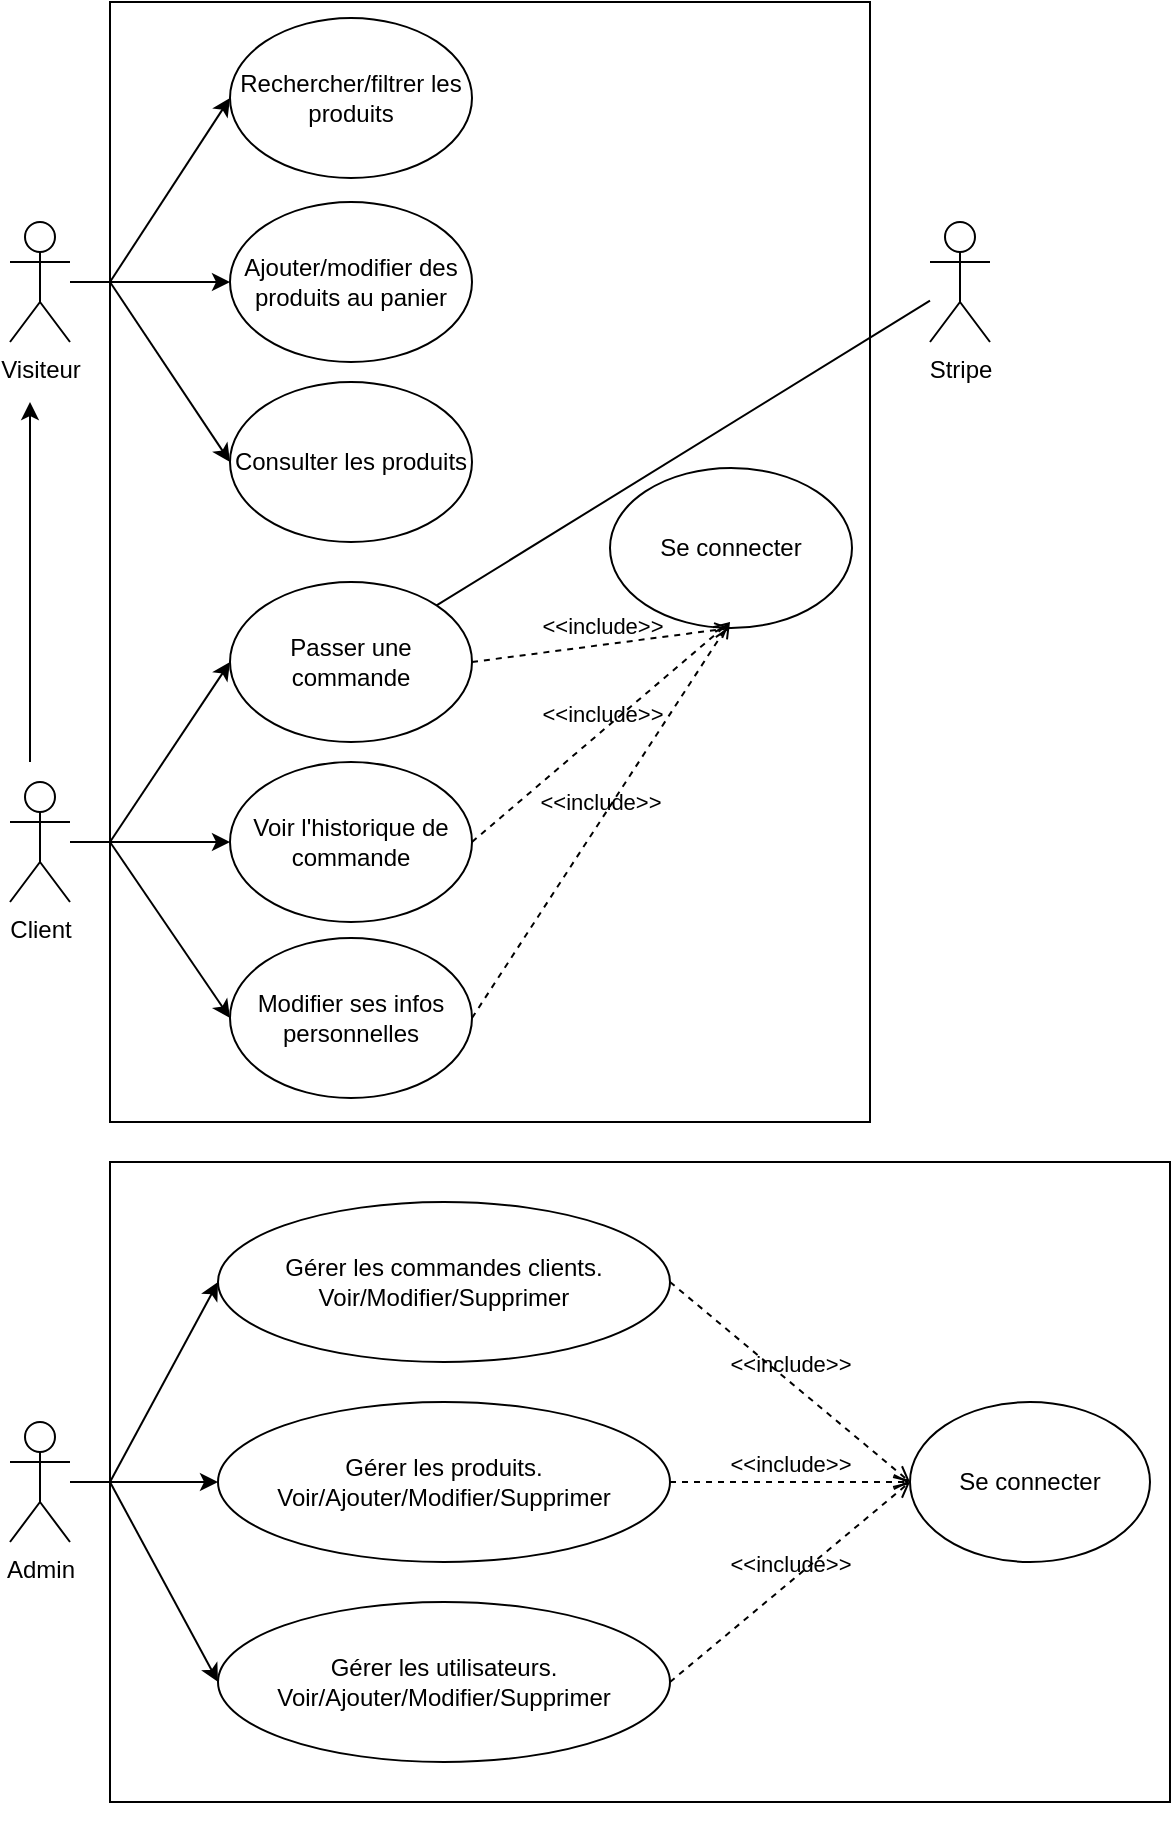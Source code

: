 <mxfile version="27.1.3">
  <diagram name="Page-1" id="l9ChbhRvst5GjHAuYF4F">
    <mxGraphModel dx="420" dy="609" grid="1" gridSize="10" guides="1" tooltips="1" connect="1" arrows="1" fold="1" page="1" pageScale="1" pageWidth="827" pageHeight="1169" math="0" shadow="0">
      <root>
        <mxCell id="0" />
        <mxCell id="1" parent="0" />
        <mxCell id="P_mC4A6f9vnjeNt6iUem-62" value="" style="rounded=0;whiteSpace=wrap;html=1;" vertex="1" parent="1">
          <mxGeometry x="900" y="610" width="530" height="320" as="geometry" />
        </mxCell>
        <mxCell id="P_mC4A6f9vnjeNt6iUem-49" value="" style="rounded=0;whiteSpace=wrap;html=1;" vertex="1" parent="1">
          <mxGeometry x="900" y="30" width="380" height="560" as="geometry" />
        </mxCell>
        <mxCell id="P_mC4A6f9vnjeNt6iUem-64" value="" style="edgeStyle=orthogonalEdgeStyle;rounded=0;orthogonalLoop=1;jettySize=auto;html=1;" edge="1" parent="1" source="A7iMjxdRpYyRBDbrkgux-38" target="A7iMjxdRpYyRBDbrkgux-49">
          <mxGeometry relative="1" as="geometry" />
        </mxCell>
        <mxCell id="A7iMjxdRpYyRBDbrkgux-38" value="Admin" style="shape=umlActor;verticalLabelPosition=bottom;verticalAlign=top;html=1;outlineConnect=0;" parent="1" vertex="1">
          <mxGeometry x="850" y="740" width="30" height="60" as="geometry" />
        </mxCell>
        <mxCell id="A7iMjxdRpYyRBDbrkgux-47" value="Gérer les utilisateurs. Voir/Ajouter/Modifier/Supprimer" style="ellipse;whiteSpace=wrap;html=1;" parent="1" vertex="1">
          <mxGeometry x="954" y="830" width="226" height="80" as="geometry" />
        </mxCell>
        <mxCell id="A7iMjxdRpYyRBDbrkgux-48" value="&lt;div&gt;Se connecter&lt;/div&gt;" style="ellipse;whiteSpace=wrap;html=1;" parent="1" vertex="1">
          <mxGeometry x="1300" y="730" width="120" height="80" as="geometry" />
        </mxCell>
        <mxCell id="A7iMjxdRpYyRBDbrkgux-49" value="Gérer les produits. Voir/Ajouter/Modifier/Supprimer" style="ellipse;whiteSpace=wrap;html=1;" parent="1" vertex="1">
          <mxGeometry x="954" y="730" width="226" height="80" as="geometry" />
        </mxCell>
        <mxCell id="A7iMjxdRpYyRBDbrkgux-50" value="Gérer les commandes clients. Voir/Modifier/Supprimer" style="ellipse;whiteSpace=wrap;html=1;" parent="1" vertex="1">
          <mxGeometry x="954" y="630" width="226" height="80" as="geometry" />
        </mxCell>
        <mxCell id="A7iMjxdRpYyRBDbrkgux-71" value="" style="endArrow=classic;html=1;rounded=0;entryX=0;entryY=0.5;entryDx=0;entryDy=0;" parent="1" target="A7iMjxdRpYyRBDbrkgux-50" edge="1">
          <mxGeometry width="50" height="50" relative="1" as="geometry">
            <mxPoint x="900" y="770" as="sourcePoint" />
            <mxPoint x="990" y="790" as="targetPoint" />
          </mxGeometry>
        </mxCell>
        <mxCell id="P_mC4A6f9vnjeNt6iUem-3" value="Consulter les produits" style="ellipse;whiteSpace=wrap;html=1;" vertex="1" parent="1">
          <mxGeometry x="960" y="220" width="121" height="80" as="geometry" />
        </mxCell>
        <mxCell id="P_mC4A6f9vnjeNt6iUem-4" value="Rechercher/filtrer les produits" style="ellipse;whiteSpace=wrap;html=1;" vertex="1" parent="1">
          <mxGeometry x="960" y="38" width="121" height="80" as="geometry" />
        </mxCell>
        <mxCell id="P_mC4A6f9vnjeNt6iUem-7" value="Ajouter/modifier des produits au panier" style="ellipse;whiteSpace=wrap;html=1;" vertex="1" parent="1">
          <mxGeometry x="960" y="130" width="121" height="80" as="geometry" />
        </mxCell>
        <mxCell id="P_mC4A6f9vnjeNt6iUem-9" value="Passer une commande " style="ellipse;whiteSpace=wrap;html=1;" vertex="1" parent="1">
          <mxGeometry x="960" y="320" width="121" height="80" as="geometry" />
        </mxCell>
        <mxCell id="P_mC4A6f9vnjeNt6iUem-10" value="Se connecter" style="ellipse;whiteSpace=wrap;html=1;" vertex="1" parent="1">
          <mxGeometry x="1150" y="263" width="121" height="80" as="geometry" />
        </mxCell>
        <mxCell id="P_mC4A6f9vnjeNt6iUem-12" value="Voir l&#39;historique de commande" style="ellipse;whiteSpace=wrap;html=1;" vertex="1" parent="1">
          <mxGeometry x="960" y="410" width="121" height="80" as="geometry" />
        </mxCell>
        <mxCell id="P_mC4A6f9vnjeNt6iUem-13" value="Modifier ses infos personnelles" style="ellipse;whiteSpace=wrap;html=1;" vertex="1" parent="1">
          <mxGeometry x="960" y="498" width="121" height="80" as="geometry" />
        </mxCell>
        <mxCell id="P_mC4A6f9vnjeNt6iUem-40" value="" style="edgeStyle=orthogonalEdgeStyle;rounded=0;orthogonalLoop=1;jettySize=auto;html=1;" edge="1" parent="1" source="P_mC4A6f9vnjeNt6iUem-30" target="P_mC4A6f9vnjeNt6iUem-7">
          <mxGeometry relative="1" as="geometry">
            <mxPoint x="900" y="170" as="sourcePoint" />
          </mxGeometry>
        </mxCell>
        <mxCell id="P_mC4A6f9vnjeNt6iUem-30" value="Visiteur" style="shape=umlActor;verticalLabelPosition=bottom;verticalAlign=top;html=1;outlineConnect=0;" vertex="1" parent="1">
          <mxGeometry x="850" y="140" width="30" height="60" as="geometry" />
        </mxCell>
        <mxCell id="P_mC4A6f9vnjeNt6iUem-44" value="" style="edgeStyle=orthogonalEdgeStyle;rounded=0;orthogonalLoop=1;jettySize=auto;html=1;" edge="1" parent="1" source="P_mC4A6f9vnjeNt6iUem-39" target="P_mC4A6f9vnjeNt6iUem-12">
          <mxGeometry relative="1" as="geometry" />
        </mxCell>
        <mxCell id="P_mC4A6f9vnjeNt6iUem-39" value="Client" style="shape=umlActor;verticalLabelPosition=bottom;verticalAlign=top;html=1;outlineConnect=0;" vertex="1" parent="1">
          <mxGeometry x="850" y="420" width="30" height="60" as="geometry" />
        </mxCell>
        <mxCell id="P_mC4A6f9vnjeNt6iUem-41" value="" style="endArrow=classic;html=1;rounded=0;entryX=0;entryY=0.5;entryDx=0;entryDy=0;" edge="1" parent="1" target="P_mC4A6f9vnjeNt6iUem-4">
          <mxGeometry width="50" height="50" relative="1" as="geometry">
            <mxPoint x="900" y="170" as="sourcePoint" />
            <mxPoint x="880" y="300" as="targetPoint" />
          </mxGeometry>
        </mxCell>
        <mxCell id="P_mC4A6f9vnjeNt6iUem-42" value="" style="endArrow=classic;html=1;rounded=0;entryX=0;entryY=0.5;entryDx=0;entryDy=0;" edge="1" parent="1" target="P_mC4A6f9vnjeNt6iUem-3">
          <mxGeometry width="50" height="50" relative="1" as="geometry">
            <mxPoint x="900" y="170" as="sourcePoint" />
            <mxPoint x="880" y="300" as="targetPoint" />
          </mxGeometry>
        </mxCell>
        <mxCell id="P_mC4A6f9vnjeNt6iUem-43" value="" style="endArrow=classic;html=1;rounded=0;entryX=0;entryY=0.5;entryDx=0;entryDy=0;" edge="1" parent="1" target="P_mC4A6f9vnjeNt6iUem-9">
          <mxGeometry width="50" height="50" relative="1" as="geometry">
            <mxPoint x="900" y="450" as="sourcePoint" />
            <mxPoint x="980" y="390" as="targetPoint" />
          </mxGeometry>
        </mxCell>
        <mxCell id="P_mC4A6f9vnjeNt6iUem-45" value="" style="endArrow=classic;html=1;rounded=0;entryX=0;entryY=0.5;entryDx=0;entryDy=0;" edge="1" parent="1" target="P_mC4A6f9vnjeNt6iUem-13">
          <mxGeometry width="50" height="50" relative="1" as="geometry">
            <mxPoint x="900" y="450" as="sourcePoint" />
            <mxPoint x="880" y="300" as="targetPoint" />
          </mxGeometry>
        </mxCell>
        <mxCell id="P_mC4A6f9vnjeNt6iUem-46" value="&amp;lt;&amp;lt;include&amp;gt;&amp;gt;" style="html=1;verticalAlign=bottom;labelBackgroundColor=none;endArrow=open;endFill=0;dashed=1;rounded=0;exitX=1;exitY=0.5;exitDx=0;exitDy=0;entryX=0.5;entryY=1;entryDx=0;entryDy=0;" edge="1" parent="1" source="P_mC4A6f9vnjeNt6iUem-9" target="P_mC4A6f9vnjeNt6iUem-10">
          <mxGeometry width="160" relative="1" as="geometry">
            <mxPoint x="1177" y="418.95" as="sourcePoint" />
            <mxPoint x="1337" y="418.95" as="targetPoint" />
          </mxGeometry>
        </mxCell>
        <mxCell id="P_mC4A6f9vnjeNt6iUem-47" value="&amp;lt;&amp;lt;include&amp;gt;&amp;gt;" style="html=1;verticalAlign=bottom;labelBackgroundColor=none;endArrow=open;endFill=0;dashed=1;rounded=0;exitX=1;exitY=0.5;exitDx=0;exitDy=0;" edge="1" parent="1" source="P_mC4A6f9vnjeNt6iUem-12">
          <mxGeometry width="160" relative="1" as="geometry">
            <mxPoint x="1300" y="410" as="sourcePoint" />
            <mxPoint x="1210" y="340" as="targetPoint" />
          </mxGeometry>
        </mxCell>
        <mxCell id="P_mC4A6f9vnjeNt6iUem-48" value="&amp;lt;&amp;lt;include&amp;gt;&amp;gt;" style="html=1;verticalAlign=bottom;labelBackgroundColor=none;endArrow=open;endFill=0;dashed=1;rounded=0;exitX=1;exitY=0.5;exitDx=0;exitDy=0;" edge="1" parent="1" source="P_mC4A6f9vnjeNt6iUem-13">
          <mxGeometry width="160" relative="1" as="geometry">
            <mxPoint x="1290" y="498" as="sourcePoint" />
            <mxPoint x="1210" y="340" as="targetPoint" />
          </mxGeometry>
        </mxCell>
        <mxCell id="P_mC4A6f9vnjeNt6iUem-52" value="" style="endArrow=classic;html=1;rounded=0;" edge="1" parent="1">
          <mxGeometry width="50" height="50" relative="1" as="geometry">
            <mxPoint x="860" y="410" as="sourcePoint" />
            <mxPoint x="860" y="230" as="targetPoint" />
          </mxGeometry>
        </mxCell>
        <mxCell id="P_mC4A6f9vnjeNt6iUem-53" value="Stripe" style="shape=umlActor;verticalLabelPosition=bottom;verticalAlign=top;html=1;outlineConnect=0;" vertex="1" parent="1">
          <mxGeometry x="1310" y="140" width="30" height="60" as="geometry" />
        </mxCell>
        <mxCell id="P_mC4A6f9vnjeNt6iUem-54" value="" style="endArrow=none;html=1;rounded=0;entryX=1;entryY=0;entryDx=0;entryDy=0;" edge="1" parent="1" source="P_mC4A6f9vnjeNt6iUem-53" target="P_mC4A6f9vnjeNt6iUem-9">
          <mxGeometry width="50" height="50" relative="1" as="geometry">
            <mxPoint x="830" y="350" as="sourcePoint" />
            <mxPoint x="880" y="300" as="targetPoint" />
          </mxGeometry>
        </mxCell>
        <mxCell id="P_mC4A6f9vnjeNt6iUem-59" value="&amp;lt;&amp;lt;include&amp;gt;&amp;gt;" style="html=1;verticalAlign=bottom;labelBackgroundColor=none;endArrow=open;endFill=0;dashed=1;rounded=0;exitX=1;exitY=0.5;exitDx=0;exitDy=0;entryX=0;entryY=0.5;entryDx=0;entryDy=0;" edge="1" parent="1" source="A7iMjxdRpYyRBDbrkgux-47" target="A7iMjxdRpYyRBDbrkgux-48">
          <mxGeometry width="160" relative="1" as="geometry">
            <mxPoint x="1310" y="680" as="sourcePoint" />
            <mxPoint x="1470" y="680" as="targetPoint" />
          </mxGeometry>
        </mxCell>
        <mxCell id="P_mC4A6f9vnjeNt6iUem-60" value="&amp;lt;&amp;lt;include&amp;gt;&amp;gt;" style="html=1;verticalAlign=bottom;labelBackgroundColor=none;endArrow=open;endFill=0;dashed=1;rounded=0;exitX=1;exitY=0.5;exitDx=0;exitDy=0;entryX=0;entryY=0.5;entryDx=0;entryDy=0;" edge="1" parent="1" source="A7iMjxdRpYyRBDbrkgux-49" target="A7iMjxdRpYyRBDbrkgux-48">
          <mxGeometry width="160" relative="1" as="geometry">
            <mxPoint x="1310" y="680" as="sourcePoint" />
            <mxPoint x="1470" y="680" as="targetPoint" />
          </mxGeometry>
        </mxCell>
        <mxCell id="P_mC4A6f9vnjeNt6iUem-61" value="&amp;lt;&amp;lt;include&amp;gt;&amp;gt;" style="html=1;verticalAlign=bottom;labelBackgroundColor=none;endArrow=open;endFill=0;dashed=1;rounded=0;exitX=1;exitY=0.5;exitDx=0;exitDy=0;entryX=0;entryY=0.5;entryDx=0;entryDy=0;" edge="1" parent="1" source="A7iMjxdRpYyRBDbrkgux-50" target="A7iMjxdRpYyRBDbrkgux-48">
          <mxGeometry width="160" relative="1" as="geometry">
            <mxPoint x="1120" y="589.47" as="sourcePoint" />
            <mxPoint x="1170" y="770" as="targetPoint" />
          </mxGeometry>
        </mxCell>
        <mxCell id="P_mC4A6f9vnjeNt6iUem-65" value="" style="endArrow=classic;html=1;rounded=0;entryX=0;entryY=0.5;entryDx=0;entryDy=0;" edge="1" parent="1" target="A7iMjxdRpYyRBDbrkgux-47">
          <mxGeometry width="50" height="50" relative="1" as="geometry">
            <mxPoint x="900" y="770" as="sourcePoint" />
            <mxPoint x="1320" y="680" as="targetPoint" />
          </mxGeometry>
        </mxCell>
        <mxCell id="P_mC4A6f9vnjeNt6iUem-66" style="edgeStyle=orthogonalEdgeStyle;rounded=0;orthogonalLoop=1;jettySize=auto;html=1;exitX=0.5;exitY=1;exitDx=0;exitDy=0;" edge="1" parent="1" source="P_mC4A6f9vnjeNt6iUem-62" target="P_mC4A6f9vnjeNt6iUem-62">
          <mxGeometry relative="1" as="geometry" />
        </mxCell>
      </root>
    </mxGraphModel>
  </diagram>
</mxfile>
